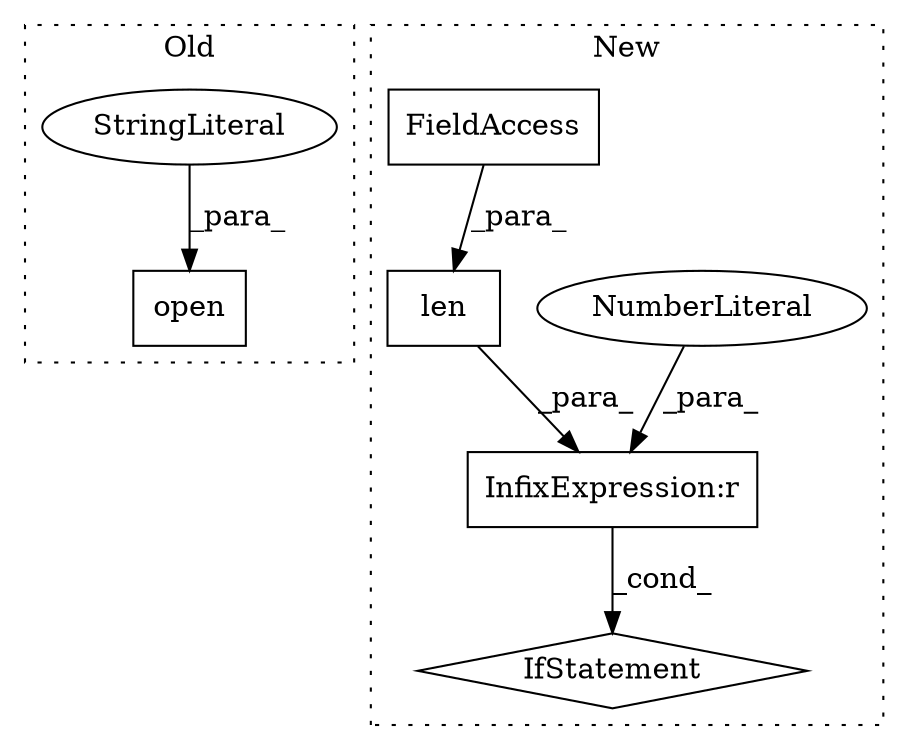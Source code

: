 digraph G {
subgraph cluster0 {
1 [label="open" a="32" s="1113,1134" l="5,1" shape="box"];
3 [label="StringLiteral" a="45" s="1130" l="4" shape="ellipse"];
label = "Old";
style="dotted";
}
subgraph cluster1 {
2 [label="len" a="32" s="1027,1041" l="4,1" shape="box"];
4 [label="IfStatement" a="25" s="1023,1047" l="4,2" shape="diamond"];
5 [label="InfixExpression:r" a="27" s="1042" l="4" shape="box"];
6 [label="NumberLiteral" a="34" s="1046" l="1" shape="ellipse"];
7 [label="FieldAccess" a="22" s="1031" l="10" shape="box"];
label = "New";
style="dotted";
}
2 -> 5 [label="_para_"];
3 -> 1 [label="_para_"];
5 -> 4 [label="_cond_"];
6 -> 5 [label="_para_"];
7 -> 2 [label="_para_"];
}